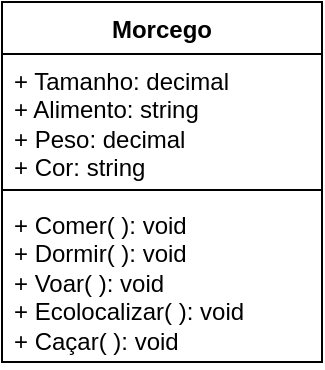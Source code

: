<mxfile version="21.6.9" type="device">
  <diagram name="Página-1" id="_t-F1xUSra4NGisfSsUV">
    <mxGraphModel dx="1050" dy="574" grid="1" gridSize="10" guides="1" tooltips="1" connect="1" arrows="1" fold="1" page="1" pageScale="1" pageWidth="827" pageHeight="1169" math="0" shadow="0">
      <root>
        <mxCell id="0" />
        <mxCell id="1" parent="0" />
        <mxCell id="7lWMfeAzXK6b4mvwgBv6-11" value="Morcego" style="swimlane;fontStyle=1;align=center;verticalAlign=top;childLayout=stackLayout;horizontal=1;startSize=26;horizontalStack=0;resizeParent=1;resizeParentMax=0;resizeLast=0;collapsible=1;marginBottom=0;whiteSpace=wrap;html=1;" vertex="1" parent="1">
          <mxGeometry x="330" y="250" width="160" height="180" as="geometry" />
        </mxCell>
        <mxCell id="7lWMfeAzXK6b4mvwgBv6-12" value="+ Tamanho: decimal&lt;br&gt;+ Alimento: string&lt;br&gt;+ Peso: decimal&lt;br&gt;+ Cor: string" style="text;strokeColor=none;fillColor=none;align=left;verticalAlign=top;spacingLeft=4;spacingRight=4;overflow=hidden;rotatable=0;points=[[0,0.5],[1,0.5]];portConstraint=eastwest;whiteSpace=wrap;html=1;" vertex="1" parent="7lWMfeAzXK6b4mvwgBv6-11">
          <mxGeometry y="26" width="160" height="64" as="geometry" />
        </mxCell>
        <mxCell id="7lWMfeAzXK6b4mvwgBv6-13" value="" style="line;strokeWidth=1;fillColor=none;align=left;verticalAlign=middle;spacingTop=-1;spacingLeft=3;spacingRight=3;rotatable=0;labelPosition=right;points=[];portConstraint=eastwest;strokeColor=inherit;" vertex="1" parent="7lWMfeAzXK6b4mvwgBv6-11">
          <mxGeometry y="90" width="160" height="8" as="geometry" />
        </mxCell>
        <mxCell id="7lWMfeAzXK6b4mvwgBv6-14" value="+ Comer( ): void&lt;br&gt;+ Dormir( ): void&lt;br&gt;+ Voar( ): void&lt;br&gt;+ Ecolocalizar( ): void&lt;br&gt;+ Caçar( ): void&amp;nbsp;" style="text;strokeColor=none;fillColor=none;align=left;verticalAlign=top;spacingLeft=4;spacingRight=4;overflow=hidden;rotatable=0;points=[[0,0.5],[1,0.5]];portConstraint=eastwest;whiteSpace=wrap;html=1;" vertex="1" parent="7lWMfeAzXK6b4mvwgBv6-11">
          <mxGeometry y="98" width="160" height="82" as="geometry" />
        </mxCell>
      </root>
    </mxGraphModel>
  </diagram>
</mxfile>
